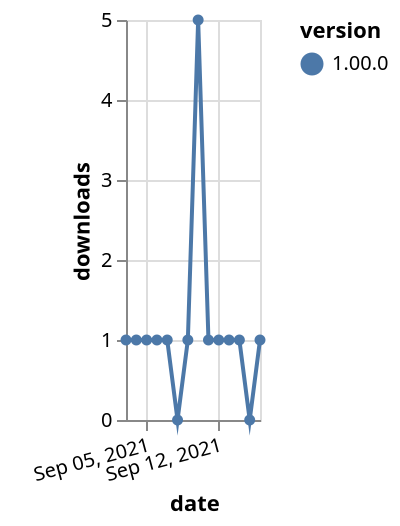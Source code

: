 {"$schema": "https://vega.github.io/schema/vega-lite/v5.json", "description": "A simple bar chart with embedded data.", "data": {"values": [{"date": "2021-09-03", "total": 485, "delta": 1, "version": "1.00.0"}, {"date": "2021-09-04", "total": 486, "delta": 1, "version": "1.00.0"}, {"date": "2021-09-05", "total": 487, "delta": 1, "version": "1.00.0"}, {"date": "2021-09-06", "total": 488, "delta": 1, "version": "1.00.0"}, {"date": "2021-09-07", "total": 489, "delta": 1, "version": "1.00.0"}, {"date": "2021-09-08", "total": 489, "delta": 0, "version": "1.00.0"}, {"date": "2021-09-09", "total": 490, "delta": 1, "version": "1.00.0"}, {"date": "2021-09-10", "total": 495, "delta": 5, "version": "1.00.0"}, {"date": "2021-09-11", "total": 496, "delta": 1, "version": "1.00.0"}, {"date": "2021-09-12", "total": 497, "delta": 1, "version": "1.00.0"}, {"date": "2021-09-13", "total": 498, "delta": 1, "version": "1.00.0"}, {"date": "2021-09-14", "total": 499, "delta": 1, "version": "1.00.0"}, {"date": "2021-09-15", "total": 499, "delta": 0, "version": "1.00.0"}, {"date": "2021-09-16", "total": 500, "delta": 1, "version": "1.00.0"}]}, "width": "container", "mark": {"type": "line", "point": {"filled": true}}, "encoding": {"x": {"field": "date", "type": "temporal", "timeUnit": "yearmonthdate", "title": "date", "axis": {"labelAngle": -15}}, "y": {"field": "delta", "type": "quantitative", "title": "downloads"}, "color": {"field": "version", "type": "nominal"}, "tooltip": {"field": "delta"}}}